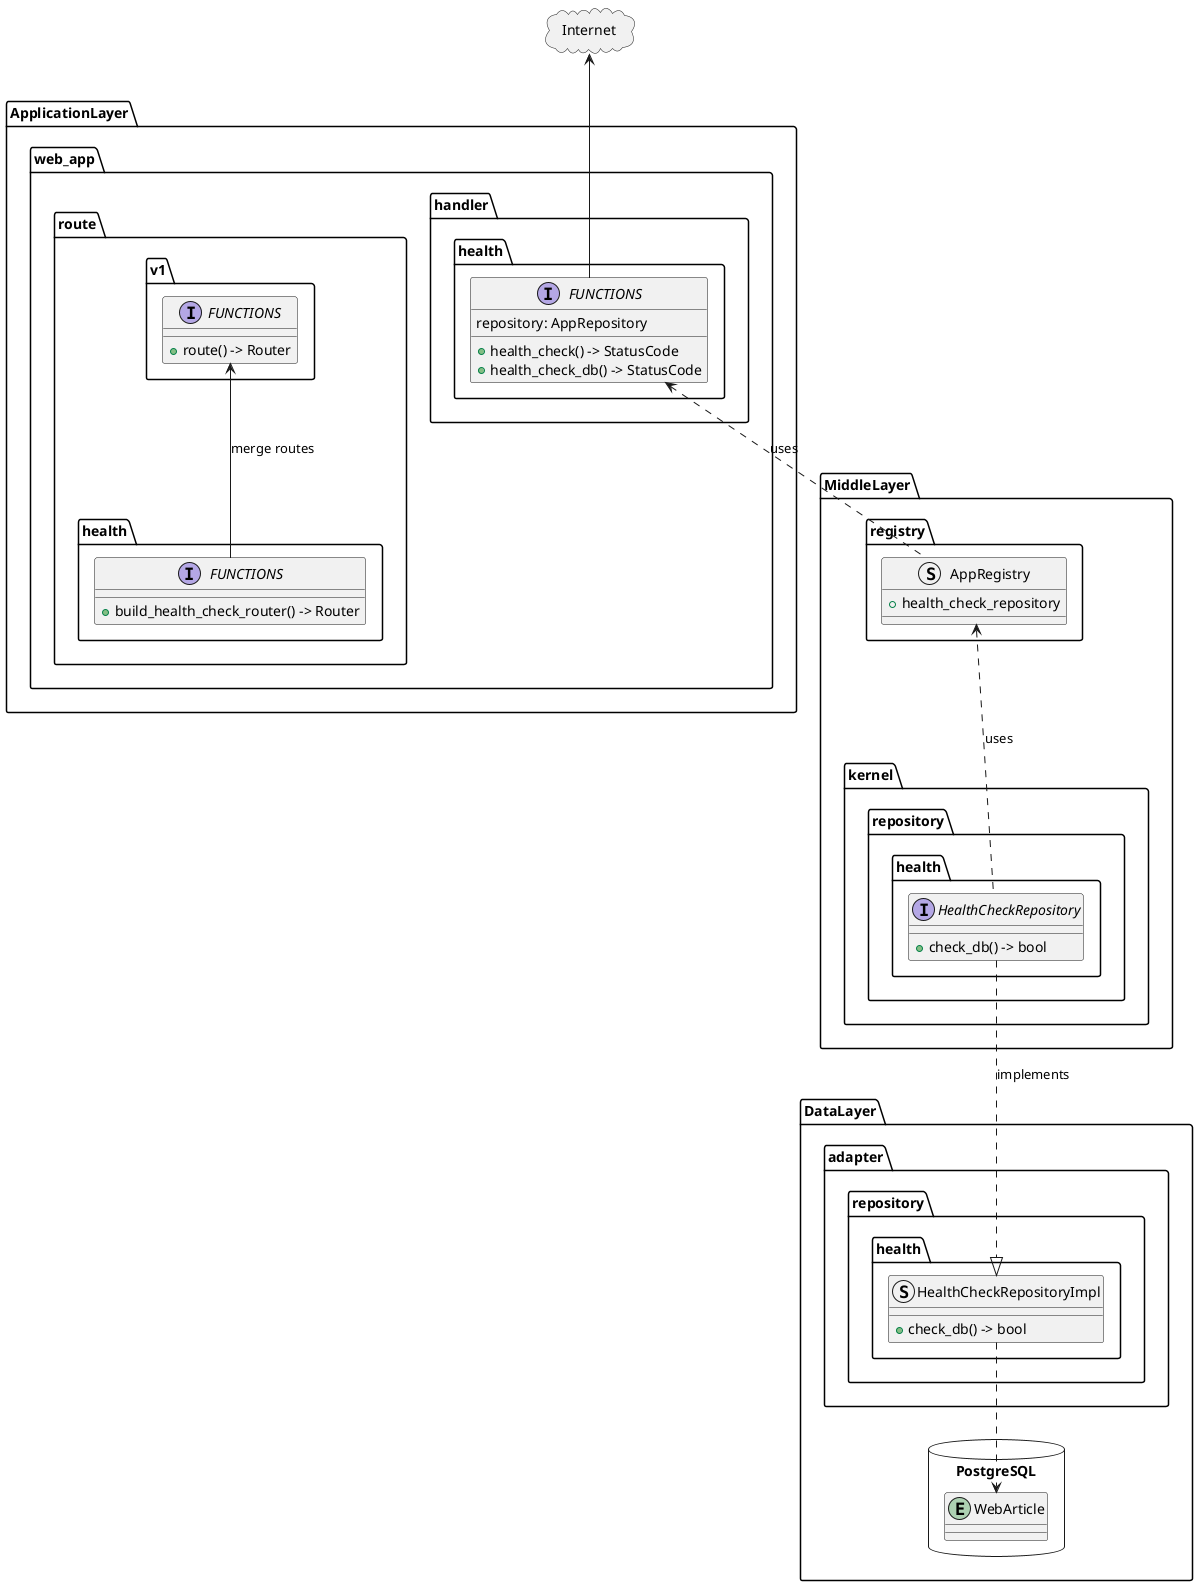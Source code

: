 @startuml class_diagram_health_api

package Internet <<Cloud>> {
}

package ApplicationLayer as AL {
    package web_app {
        package handler {
            package health {
                interface FUNCTIONS {
                    repository: AppRepository
                    +health_check() -> StatusCode
                    +health_check_db() -> StatusCode
                }
            }
        }
        package route {
            package v1 {
                interface FUNCTIONS {
                    +route() -> Router
                }
            }
            package health {
                interface FUNCTIONS {
                    +build_health_check_router() -> Router
                }
            }
        }
    }
}

package MiddleLayer as ML {
    package kernel {
        package repository {
            package health {
                interface HealthCheckRepository {
                    +check_db() -> bool
                }
            }
        }
    }
    package registry {
        struct AppRegistry {
            +health_check_repository
        }
    }
}

package DataLayer as DL {
    package adapter {
       package repository {
            package health {
                struct HealthCheckRepositoryImpl {
                    +check_db() -> bool
                }
            }
        }
}

database PostgreSQL {
    entity WebArticle
}

'Data Flow
ML.kernel.repository.health.HealthCheckRepository ..|> DL.adapter.repository.health.HealthCheckRepositoryImpl: implements

'API Call Flow
AL.web_app.route.health.FUNCTIONS -up-> AL.web_app.route.v1.FUNCTIONS: merge routes
AL.web_app.handler.health.FUNCTIONS -up-> Internet
ML.registry.AppRegistry .up.> AL.web_app.handler.health.FUNCTIONS: uses
ML.kernel.repository.health.HealthCheckRepository .up.> ML.registry.AppRegistry: uses
DL.adapter.repository.health.HealthCheckRepositoryImpl .down.> PostgreSQL.WebArticle
@enduml